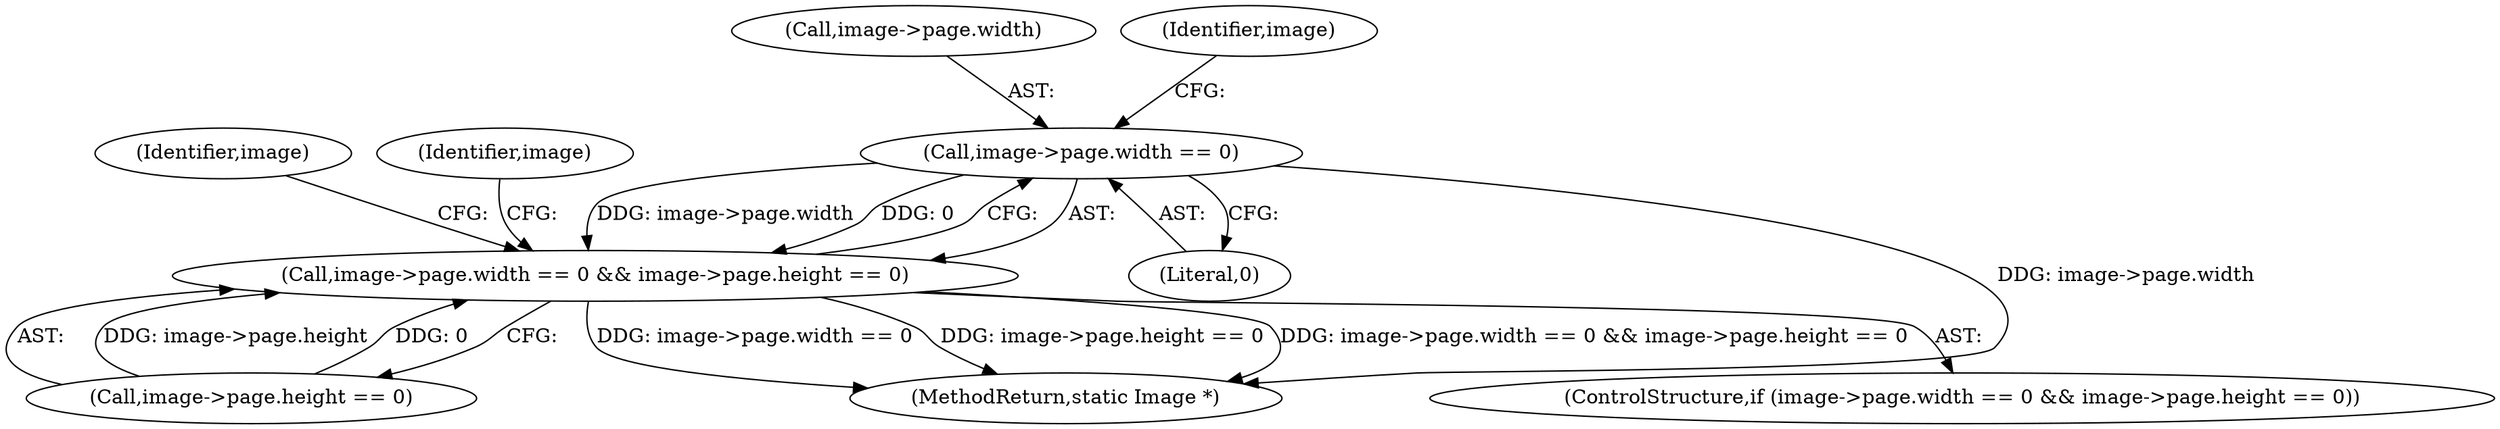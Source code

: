 digraph "0_ImageMagick_72f5c8632bff2daf3c95005f9b4cf2982786b52a@pointer" {
"1002030" [label="(Call,image->page.width == 0)"];
"1002029" [label="(Call,image->page.width == 0 && image->page.height == 0)"];
"1002031" [label="(Call,image->page.width)"];
"1002030" [label="(Call,image->page.width == 0)"];
"1002037" [label="(Call,image->page.height == 0)"];
"1002064" [label="(Identifier,image)"];
"1002048" [label="(Identifier,image)"];
"1002036" [label="(Literal,0)"];
"1002154" [label="(MethodReturn,static Image *)"];
"1002040" [label="(Identifier,image)"];
"1002028" [label="(ControlStructure,if (image->page.width == 0 && image->page.height == 0))"];
"1002029" [label="(Call,image->page.width == 0 && image->page.height == 0)"];
"1002030" -> "1002029"  [label="AST: "];
"1002030" -> "1002036"  [label="CFG: "];
"1002031" -> "1002030"  [label="AST: "];
"1002036" -> "1002030"  [label="AST: "];
"1002040" -> "1002030"  [label="CFG: "];
"1002029" -> "1002030"  [label="CFG: "];
"1002030" -> "1002154"  [label="DDG: image->page.width"];
"1002030" -> "1002029"  [label="DDG: image->page.width"];
"1002030" -> "1002029"  [label="DDG: 0"];
"1002029" -> "1002028"  [label="AST: "];
"1002029" -> "1002037"  [label="CFG: "];
"1002037" -> "1002029"  [label="AST: "];
"1002048" -> "1002029"  [label="CFG: "];
"1002064" -> "1002029"  [label="CFG: "];
"1002029" -> "1002154"  [label="DDG: image->page.width == 0 && image->page.height == 0"];
"1002029" -> "1002154"  [label="DDG: image->page.width == 0"];
"1002029" -> "1002154"  [label="DDG: image->page.height == 0"];
"1002037" -> "1002029"  [label="DDG: image->page.height"];
"1002037" -> "1002029"  [label="DDG: 0"];
}
